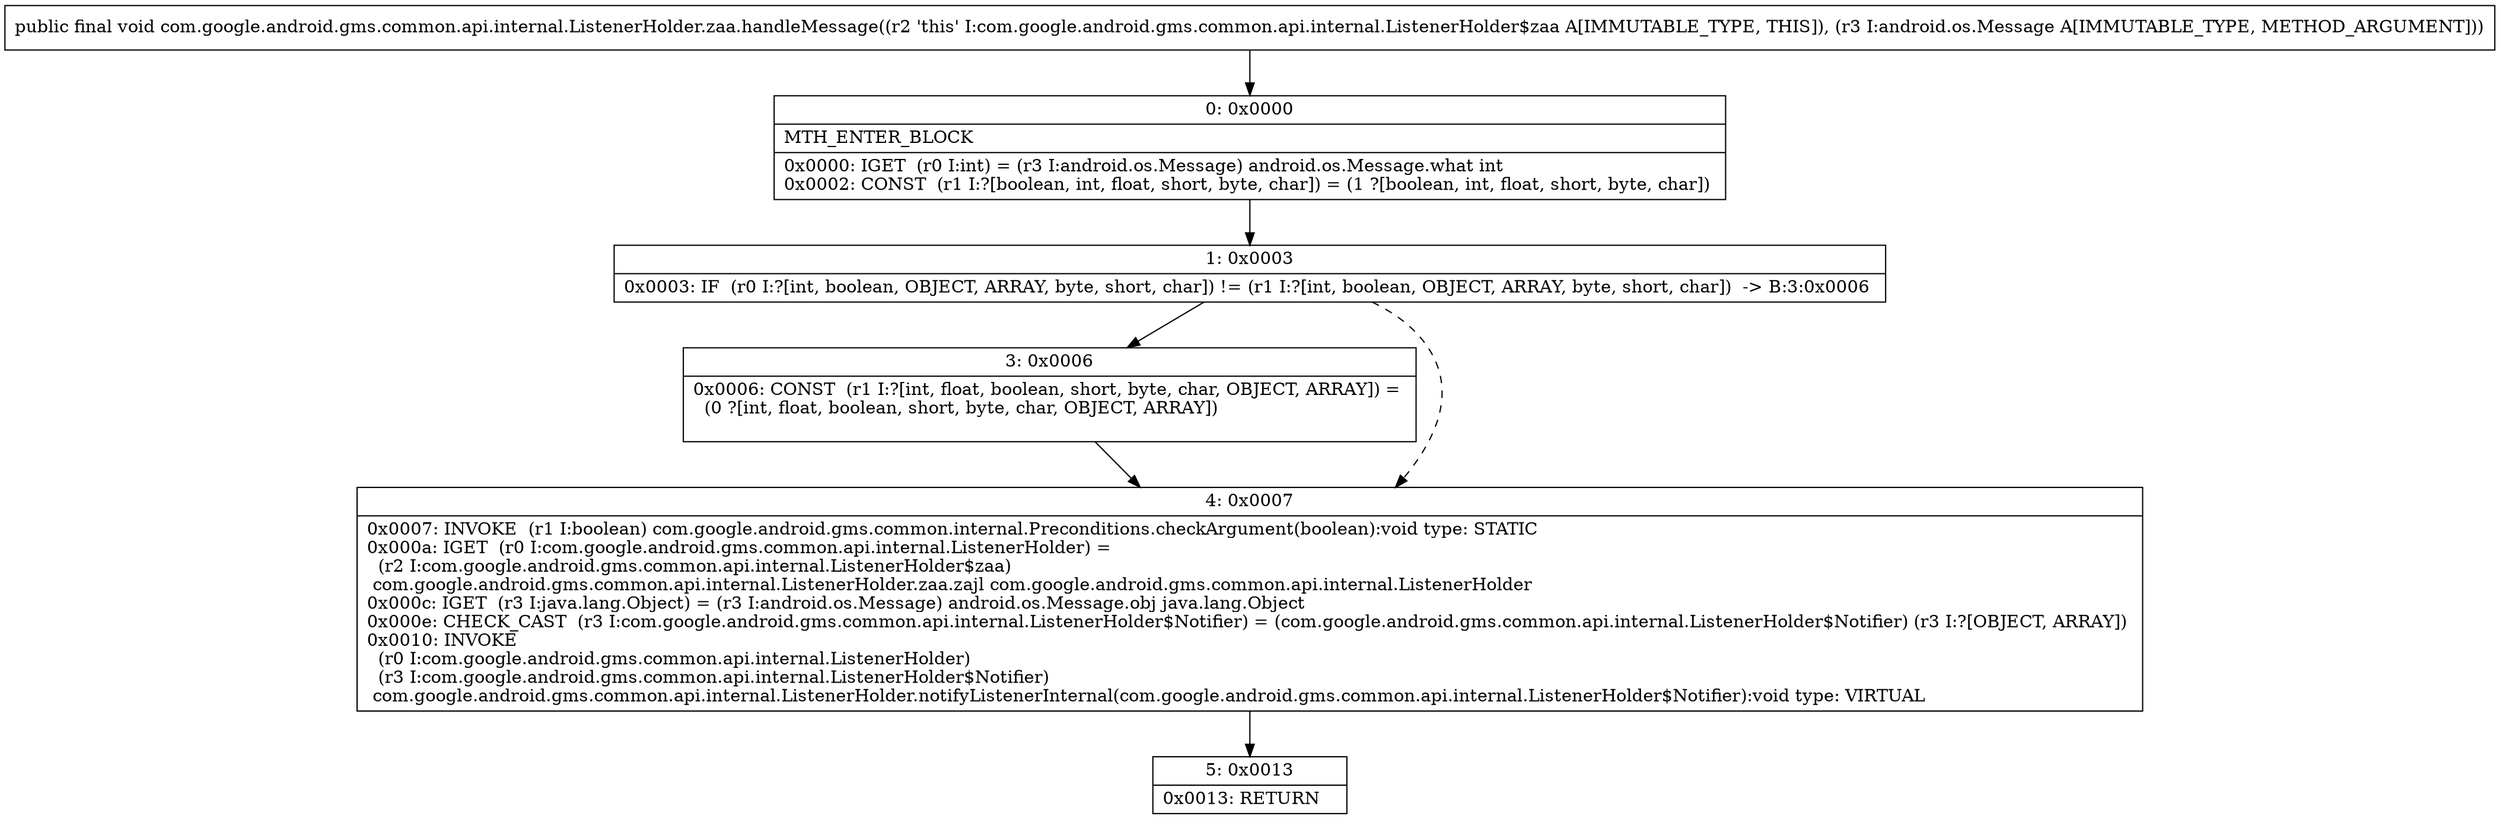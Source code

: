 digraph "CFG forcom.google.android.gms.common.api.internal.ListenerHolder.zaa.handleMessage(Landroid\/os\/Message;)V" {
Node_0 [shape=record,label="{0\:\ 0x0000|MTH_ENTER_BLOCK\l|0x0000: IGET  (r0 I:int) = (r3 I:android.os.Message) android.os.Message.what int \l0x0002: CONST  (r1 I:?[boolean, int, float, short, byte, char]) = (1 ?[boolean, int, float, short, byte, char]) \l}"];
Node_1 [shape=record,label="{1\:\ 0x0003|0x0003: IF  (r0 I:?[int, boolean, OBJECT, ARRAY, byte, short, char]) != (r1 I:?[int, boolean, OBJECT, ARRAY, byte, short, char])  \-\> B:3:0x0006 \l}"];
Node_3 [shape=record,label="{3\:\ 0x0006|0x0006: CONST  (r1 I:?[int, float, boolean, short, byte, char, OBJECT, ARRAY]) = \l  (0 ?[int, float, boolean, short, byte, char, OBJECT, ARRAY])\l \l}"];
Node_4 [shape=record,label="{4\:\ 0x0007|0x0007: INVOKE  (r1 I:boolean) com.google.android.gms.common.internal.Preconditions.checkArgument(boolean):void type: STATIC \l0x000a: IGET  (r0 I:com.google.android.gms.common.api.internal.ListenerHolder) = \l  (r2 I:com.google.android.gms.common.api.internal.ListenerHolder$zaa)\l com.google.android.gms.common.api.internal.ListenerHolder.zaa.zajl com.google.android.gms.common.api.internal.ListenerHolder \l0x000c: IGET  (r3 I:java.lang.Object) = (r3 I:android.os.Message) android.os.Message.obj java.lang.Object \l0x000e: CHECK_CAST  (r3 I:com.google.android.gms.common.api.internal.ListenerHolder$Notifier) = (com.google.android.gms.common.api.internal.ListenerHolder$Notifier) (r3 I:?[OBJECT, ARRAY]) \l0x0010: INVOKE  \l  (r0 I:com.google.android.gms.common.api.internal.ListenerHolder)\l  (r3 I:com.google.android.gms.common.api.internal.ListenerHolder$Notifier)\l com.google.android.gms.common.api.internal.ListenerHolder.notifyListenerInternal(com.google.android.gms.common.api.internal.ListenerHolder$Notifier):void type: VIRTUAL \l}"];
Node_5 [shape=record,label="{5\:\ 0x0013|0x0013: RETURN   \l}"];
MethodNode[shape=record,label="{public final void com.google.android.gms.common.api.internal.ListenerHolder.zaa.handleMessage((r2 'this' I:com.google.android.gms.common.api.internal.ListenerHolder$zaa A[IMMUTABLE_TYPE, THIS]), (r3 I:android.os.Message A[IMMUTABLE_TYPE, METHOD_ARGUMENT])) }"];
MethodNode -> Node_0;
Node_0 -> Node_1;
Node_1 -> Node_3;
Node_1 -> Node_4[style=dashed];
Node_3 -> Node_4;
Node_4 -> Node_5;
}

